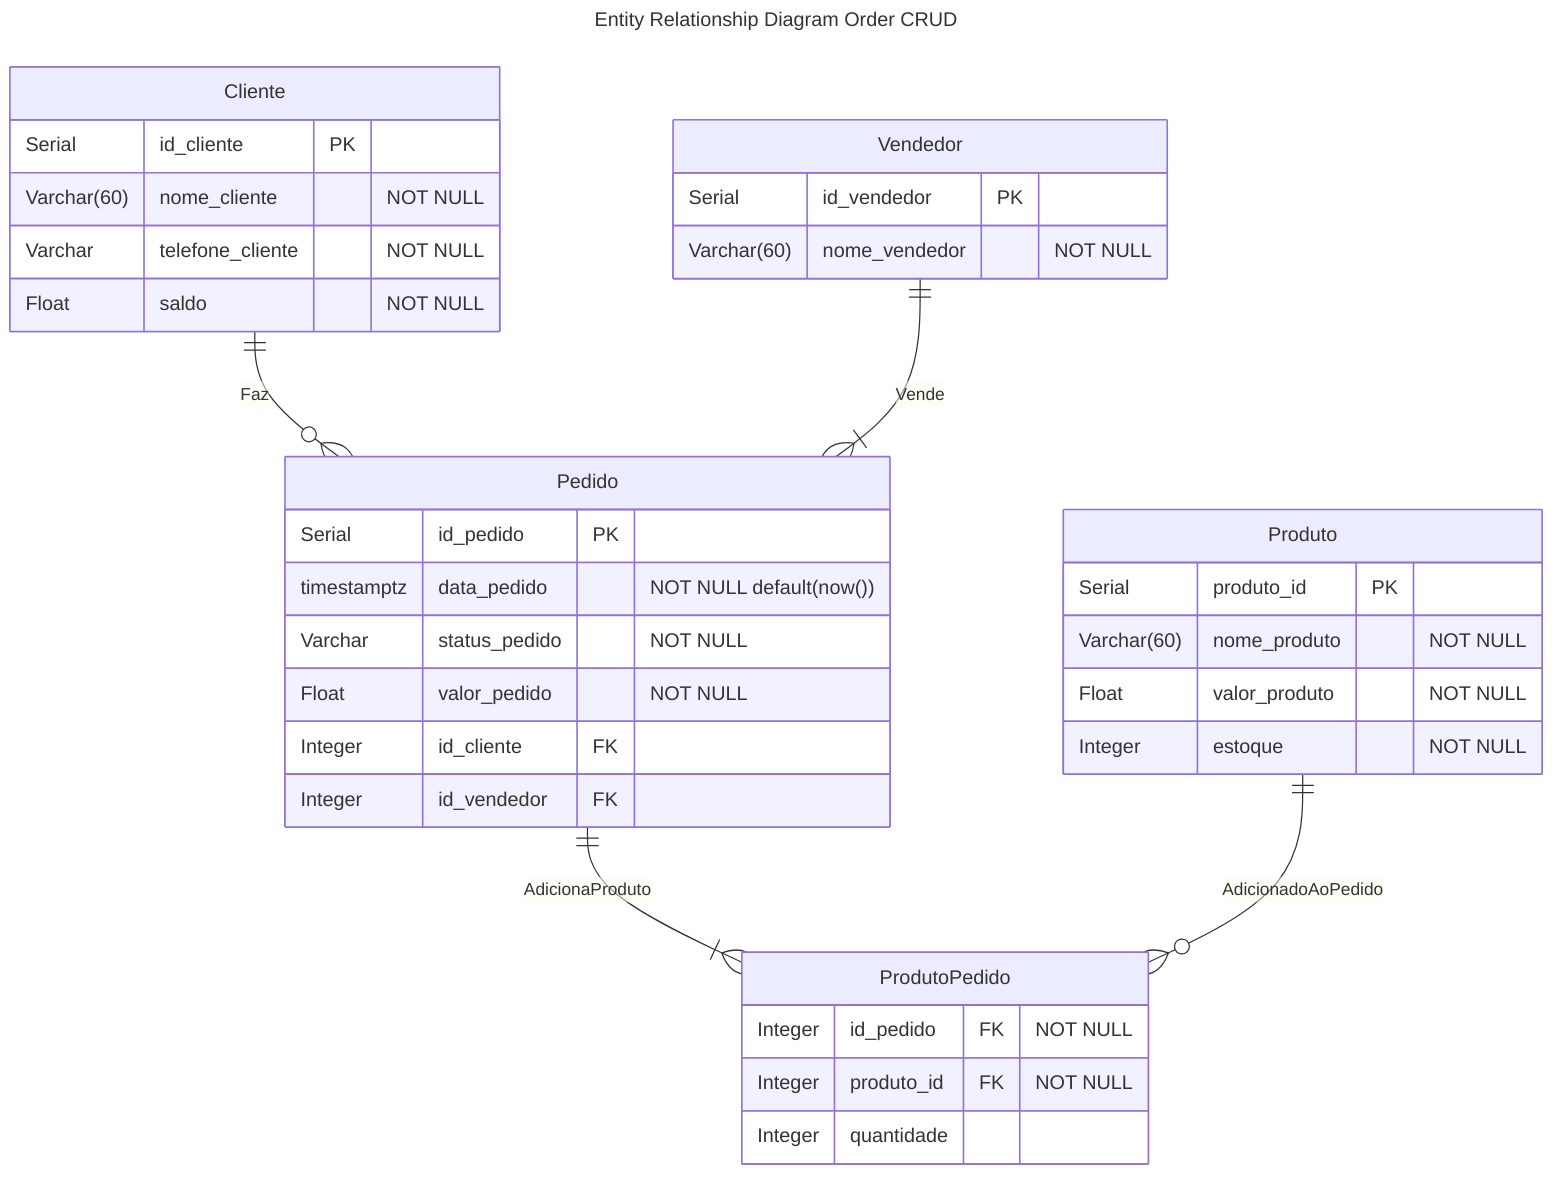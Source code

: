 ---
title: Entity Relationship Diagram Order CRUD
---
erDiagram
    Cliente{
        Serial id_cliente PK
        Varchar(60) nome_cliente "NOT NULL"
        Varchar telefone_cliente "NOT NULL"
        Float saldo "NOT NULL"
    }

    Vendedor{
        Serial id_vendedor PK
        Varchar(60) nome_vendedor "NOT NULL"
    }

    Pedido{
        Serial id_pedido PK
        timestamptz data_pedido "NOT NULL default(now())"
        Varchar status_pedido "NOT NULL"
        Float valor_pedido "NOT NULL"
        Integer id_cliente FK
        Integer id_vendedor FK 
    }

    Produto{
        Serial produto_id PK
        Varchar(60) nome_produto "NOT NULL"
        Float valor_produto "NOT NULL"
        Integer estoque "NOT NULL"
    }

    ProdutoPedido{
        Integer id_pedido FK "NOT NULL"
        Integer produto_id FK "NOT NULL"
        Integer quantidade
    }

    Cliente ||--o{ Pedido : Faz
    Vendedor ||--|{ Pedido : Vende
    Pedido ||--|{ ProdutoPedido : AdicionaProduto
    Produto ||--o{ ProdutoPedido : AdicionadoAoPedido